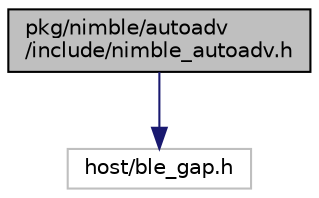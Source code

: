 digraph "pkg/nimble/autoadv/include/nimble_autoadv.h"
{
 // LATEX_PDF_SIZE
  edge [fontname="Helvetica",fontsize="10",labelfontname="Helvetica",labelfontsize="10"];
  node [fontname="Helvetica",fontsize="10",shape=record];
  Node1 [label="pkg/nimble/autoadv\l/include/nimble_autoadv.h",height=0.2,width=0.4,color="black", fillcolor="grey75", style="filled", fontcolor="black",tooltip=" "];
  Node1 -> Node2 [color="midnightblue",fontsize="10",style="solid",fontname="Helvetica"];
  Node2 [label="host/ble_gap.h",height=0.2,width=0.4,color="grey75", fillcolor="white", style="filled",tooltip=" "];
}
